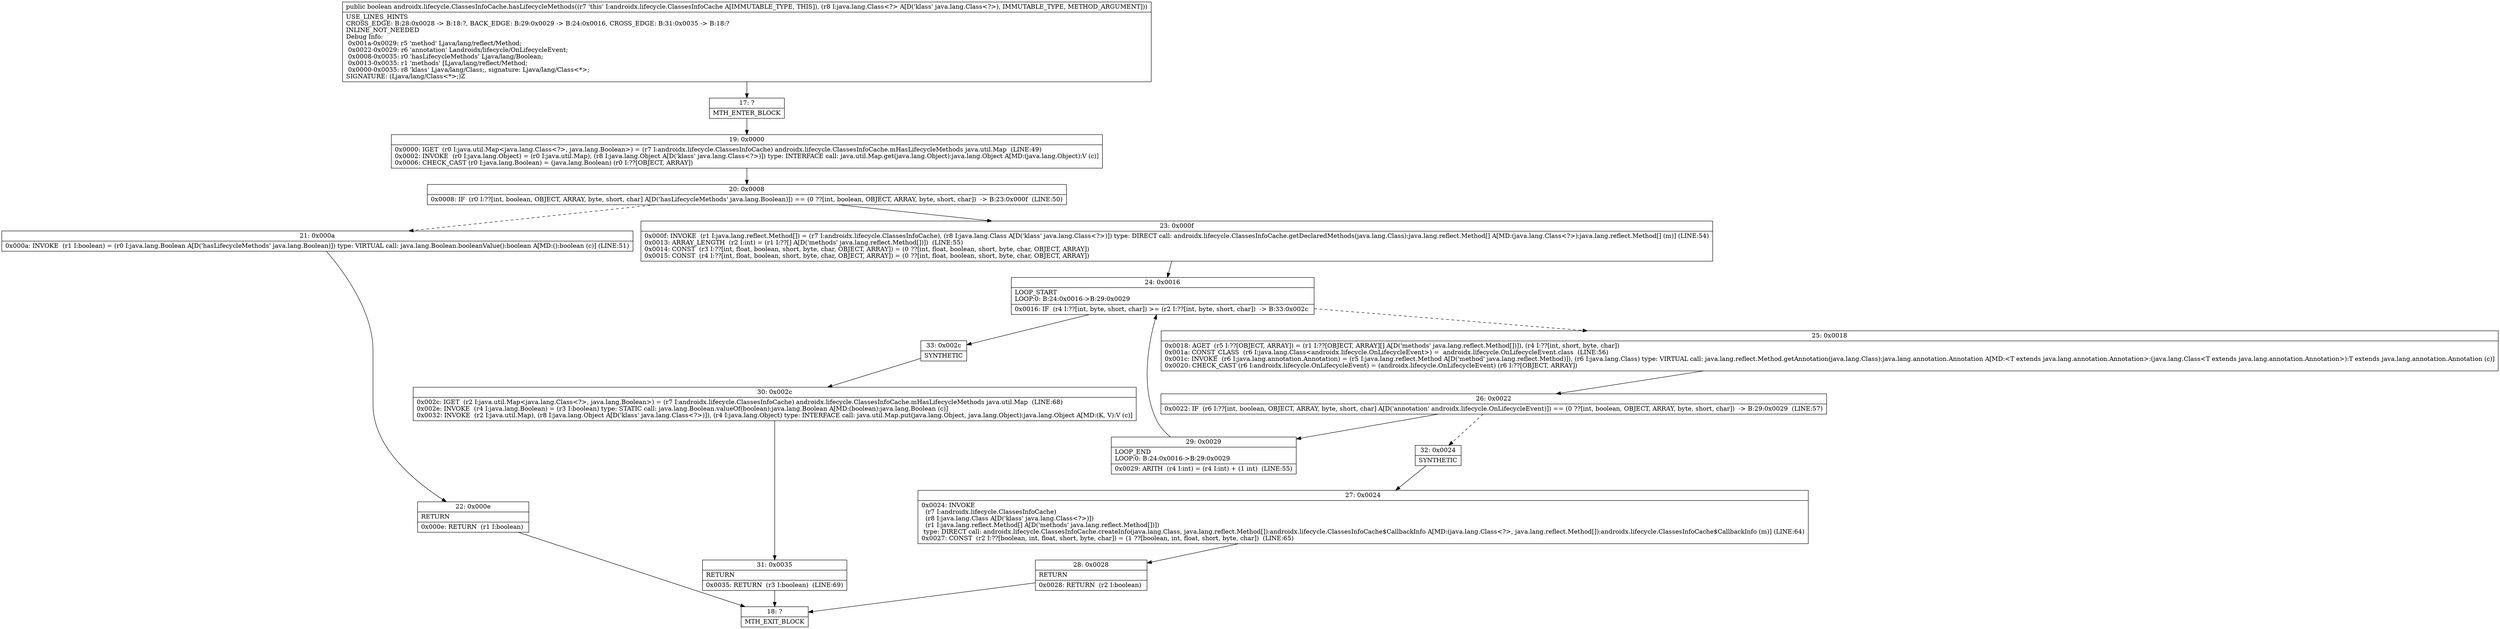 digraph "CFG forandroidx.lifecycle.ClassesInfoCache.hasLifecycleMethods(Ljava\/lang\/Class;)Z" {
Node_17 [shape=record,label="{17\:\ ?|MTH_ENTER_BLOCK\l}"];
Node_19 [shape=record,label="{19\:\ 0x0000|0x0000: IGET  (r0 I:java.util.Map\<java.lang.Class\<?\>, java.lang.Boolean\>) = (r7 I:androidx.lifecycle.ClassesInfoCache) androidx.lifecycle.ClassesInfoCache.mHasLifecycleMethods java.util.Map  (LINE:49)\l0x0002: INVOKE  (r0 I:java.lang.Object) = (r0 I:java.util.Map), (r8 I:java.lang.Object A[D('klass' java.lang.Class\<?\>)]) type: INTERFACE call: java.util.Map.get(java.lang.Object):java.lang.Object A[MD:(java.lang.Object):V (c)]\l0x0006: CHECK_CAST (r0 I:java.lang.Boolean) = (java.lang.Boolean) (r0 I:??[OBJECT, ARRAY]) \l}"];
Node_20 [shape=record,label="{20\:\ 0x0008|0x0008: IF  (r0 I:??[int, boolean, OBJECT, ARRAY, byte, short, char] A[D('hasLifecycleMethods' java.lang.Boolean)]) == (0 ??[int, boolean, OBJECT, ARRAY, byte, short, char])  \-\> B:23:0x000f  (LINE:50)\l}"];
Node_21 [shape=record,label="{21\:\ 0x000a|0x000a: INVOKE  (r1 I:boolean) = (r0 I:java.lang.Boolean A[D('hasLifecycleMethods' java.lang.Boolean)]) type: VIRTUAL call: java.lang.Boolean.booleanValue():boolean A[MD:():boolean (c)] (LINE:51)\l}"];
Node_22 [shape=record,label="{22\:\ 0x000e|RETURN\l|0x000e: RETURN  (r1 I:boolean) \l}"];
Node_18 [shape=record,label="{18\:\ ?|MTH_EXIT_BLOCK\l}"];
Node_23 [shape=record,label="{23\:\ 0x000f|0x000f: INVOKE  (r1 I:java.lang.reflect.Method[]) = (r7 I:androidx.lifecycle.ClassesInfoCache), (r8 I:java.lang.Class A[D('klass' java.lang.Class\<?\>)]) type: DIRECT call: androidx.lifecycle.ClassesInfoCache.getDeclaredMethods(java.lang.Class):java.lang.reflect.Method[] A[MD:(java.lang.Class\<?\>):java.lang.reflect.Method[] (m)] (LINE:54)\l0x0013: ARRAY_LENGTH  (r2 I:int) = (r1 I:??[] A[D('methods' java.lang.reflect.Method[])])  (LINE:55)\l0x0014: CONST  (r3 I:??[int, float, boolean, short, byte, char, OBJECT, ARRAY]) = (0 ??[int, float, boolean, short, byte, char, OBJECT, ARRAY]) \l0x0015: CONST  (r4 I:??[int, float, boolean, short, byte, char, OBJECT, ARRAY]) = (0 ??[int, float, boolean, short, byte, char, OBJECT, ARRAY]) \l}"];
Node_24 [shape=record,label="{24\:\ 0x0016|LOOP_START\lLOOP:0: B:24:0x0016\-\>B:29:0x0029\l|0x0016: IF  (r4 I:??[int, byte, short, char]) \>= (r2 I:??[int, byte, short, char])  \-\> B:33:0x002c \l}"];
Node_25 [shape=record,label="{25\:\ 0x0018|0x0018: AGET  (r5 I:??[OBJECT, ARRAY]) = (r1 I:??[OBJECT, ARRAY][] A[D('methods' java.lang.reflect.Method[])]), (r4 I:??[int, short, byte, char]) \l0x001a: CONST_CLASS  (r6 I:java.lang.Class\<androidx.lifecycle.OnLifecycleEvent\>) =  androidx.lifecycle.OnLifecycleEvent.class  (LINE:56)\l0x001c: INVOKE  (r6 I:java.lang.annotation.Annotation) = (r5 I:java.lang.reflect.Method A[D('method' java.lang.reflect.Method)]), (r6 I:java.lang.Class) type: VIRTUAL call: java.lang.reflect.Method.getAnnotation(java.lang.Class):java.lang.annotation.Annotation A[MD:\<T extends java.lang.annotation.Annotation\>:(java.lang.Class\<T extends java.lang.annotation.Annotation\>):T extends java.lang.annotation.Annotation (c)]\l0x0020: CHECK_CAST (r6 I:androidx.lifecycle.OnLifecycleEvent) = (androidx.lifecycle.OnLifecycleEvent) (r6 I:??[OBJECT, ARRAY]) \l}"];
Node_26 [shape=record,label="{26\:\ 0x0022|0x0022: IF  (r6 I:??[int, boolean, OBJECT, ARRAY, byte, short, char] A[D('annotation' androidx.lifecycle.OnLifecycleEvent)]) == (0 ??[int, boolean, OBJECT, ARRAY, byte, short, char])  \-\> B:29:0x0029  (LINE:57)\l}"];
Node_29 [shape=record,label="{29\:\ 0x0029|LOOP_END\lLOOP:0: B:24:0x0016\-\>B:29:0x0029\l|0x0029: ARITH  (r4 I:int) = (r4 I:int) + (1 int)  (LINE:55)\l}"];
Node_32 [shape=record,label="{32\:\ 0x0024|SYNTHETIC\l}"];
Node_27 [shape=record,label="{27\:\ 0x0024|0x0024: INVOKE  \l  (r7 I:androidx.lifecycle.ClassesInfoCache)\l  (r8 I:java.lang.Class A[D('klass' java.lang.Class\<?\>)])\l  (r1 I:java.lang.reflect.Method[] A[D('methods' java.lang.reflect.Method[])])\l type: DIRECT call: androidx.lifecycle.ClassesInfoCache.createInfo(java.lang.Class, java.lang.reflect.Method[]):androidx.lifecycle.ClassesInfoCache$CallbackInfo A[MD:(java.lang.Class\<?\>, java.lang.reflect.Method[]):androidx.lifecycle.ClassesInfoCache$CallbackInfo (m)] (LINE:64)\l0x0027: CONST  (r2 I:??[boolean, int, float, short, byte, char]) = (1 ??[boolean, int, float, short, byte, char])  (LINE:65)\l}"];
Node_28 [shape=record,label="{28\:\ 0x0028|RETURN\l|0x0028: RETURN  (r2 I:boolean) \l}"];
Node_33 [shape=record,label="{33\:\ 0x002c|SYNTHETIC\l}"];
Node_30 [shape=record,label="{30\:\ 0x002c|0x002c: IGET  (r2 I:java.util.Map\<java.lang.Class\<?\>, java.lang.Boolean\>) = (r7 I:androidx.lifecycle.ClassesInfoCache) androidx.lifecycle.ClassesInfoCache.mHasLifecycleMethods java.util.Map  (LINE:68)\l0x002e: INVOKE  (r4 I:java.lang.Boolean) = (r3 I:boolean) type: STATIC call: java.lang.Boolean.valueOf(boolean):java.lang.Boolean A[MD:(boolean):java.lang.Boolean (c)]\l0x0032: INVOKE  (r2 I:java.util.Map), (r8 I:java.lang.Object A[D('klass' java.lang.Class\<?\>)]), (r4 I:java.lang.Object) type: INTERFACE call: java.util.Map.put(java.lang.Object, java.lang.Object):java.lang.Object A[MD:(K, V):V (c)]\l}"];
Node_31 [shape=record,label="{31\:\ 0x0035|RETURN\l|0x0035: RETURN  (r3 I:boolean)  (LINE:69)\l}"];
MethodNode[shape=record,label="{public boolean androidx.lifecycle.ClassesInfoCache.hasLifecycleMethods((r7 'this' I:androidx.lifecycle.ClassesInfoCache A[IMMUTABLE_TYPE, THIS]), (r8 I:java.lang.Class\<?\> A[D('klass' java.lang.Class\<?\>), IMMUTABLE_TYPE, METHOD_ARGUMENT]))  | USE_LINES_HINTS\lCROSS_EDGE: B:28:0x0028 \-\> B:18:?, BACK_EDGE: B:29:0x0029 \-\> B:24:0x0016, CROSS_EDGE: B:31:0x0035 \-\> B:18:?\lINLINE_NOT_NEEDED\lDebug Info:\l  0x001a\-0x0029: r5 'method' Ljava\/lang\/reflect\/Method;\l  0x0022\-0x0029: r6 'annotation' Landroidx\/lifecycle\/OnLifecycleEvent;\l  0x0008\-0x0035: r0 'hasLifecycleMethods' Ljava\/lang\/Boolean;\l  0x0013\-0x0035: r1 'methods' [Ljava\/lang\/reflect\/Method;\l  0x0000\-0x0035: r8 'klass' Ljava\/lang\/Class;, signature: Ljava\/lang\/Class\<*\>;\lSIGNATURE: (Ljava\/lang\/Class\<*\>;)Z\l}"];
MethodNode -> Node_17;Node_17 -> Node_19;
Node_19 -> Node_20;
Node_20 -> Node_21[style=dashed];
Node_20 -> Node_23;
Node_21 -> Node_22;
Node_22 -> Node_18;
Node_23 -> Node_24;
Node_24 -> Node_25[style=dashed];
Node_24 -> Node_33;
Node_25 -> Node_26;
Node_26 -> Node_29;
Node_26 -> Node_32[style=dashed];
Node_29 -> Node_24;
Node_32 -> Node_27;
Node_27 -> Node_28;
Node_28 -> Node_18;
Node_33 -> Node_30;
Node_30 -> Node_31;
Node_31 -> Node_18;
}

